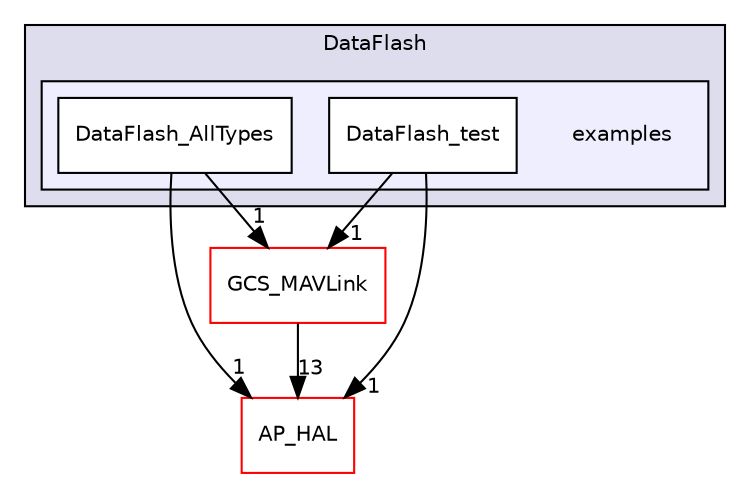 digraph "libraries/DataFlash/examples" {
  compound=true
  node [ fontsize="10", fontname="Helvetica"];
  edge [ labelfontsize="10", labelfontname="Helvetica"];
  subgraph clusterdir_8d948ab9565677f64d3685937d41488b {
    graph [ bgcolor="#ddddee", pencolor="black", label="DataFlash" fontname="Helvetica", fontsize="10", URL="dir_8d948ab9565677f64d3685937d41488b.html"]
  subgraph clusterdir_1b7bcf03c45af83547efde6091648c44 {
    graph [ bgcolor="#eeeeff", pencolor="black", label="" URL="dir_1b7bcf03c45af83547efde6091648c44.html"];
    dir_1b7bcf03c45af83547efde6091648c44 [shape=plaintext label="examples"];
    dir_136960ed6987f35154061ae4b4180023 [shape=box label="DataFlash_AllTypes" color="black" fillcolor="white" style="filled" URL="dir_136960ed6987f35154061ae4b4180023.html"];
    dir_264ede5f38abb2418145acbb78bdd03f [shape=box label="DataFlash_test" color="black" fillcolor="white" style="filled" URL="dir_264ede5f38abb2418145acbb78bdd03f.html"];
  }
  }
  dir_be870cb78c6e1bc08f9e4388e1828b4d [shape=box label="GCS_MAVLink" fillcolor="white" style="filled" color="red" URL="dir_be870cb78c6e1bc08f9e4388e1828b4d.html"];
  dir_1cbc10423b2512b31103883361e0123b [shape=box label="AP_HAL" fillcolor="white" style="filled" color="red" URL="dir_1cbc10423b2512b31103883361e0123b.html"];
  dir_be870cb78c6e1bc08f9e4388e1828b4d->dir_1cbc10423b2512b31103883361e0123b [headlabel="13", labeldistance=1.5 headhref="dir_000179_000057.html"];
  dir_136960ed6987f35154061ae4b4180023->dir_be870cb78c6e1bc08f9e4388e1828b4d [headlabel="1", labeldistance=1.5 headhref="dir_000168_000179.html"];
  dir_136960ed6987f35154061ae4b4180023->dir_1cbc10423b2512b31103883361e0123b [headlabel="1", labeldistance=1.5 headhref="dir_000168_000057.html"];
  dir_264ede5f38abb2418145acbb78bdd03f->dir_be870cb78c6e1bc08f9e4388e1828b4d [headlabel="1", labeldistance=1.5 headhref="dir_000169_000179.html"];
  dir_264ede5f38abb2418145acbb78bdd03f->dir_1cbc10423b2512b31103883361e0123b [headlabel="1", labeldistance=1.5 headhref="dir_000169_000057.html"];
}
